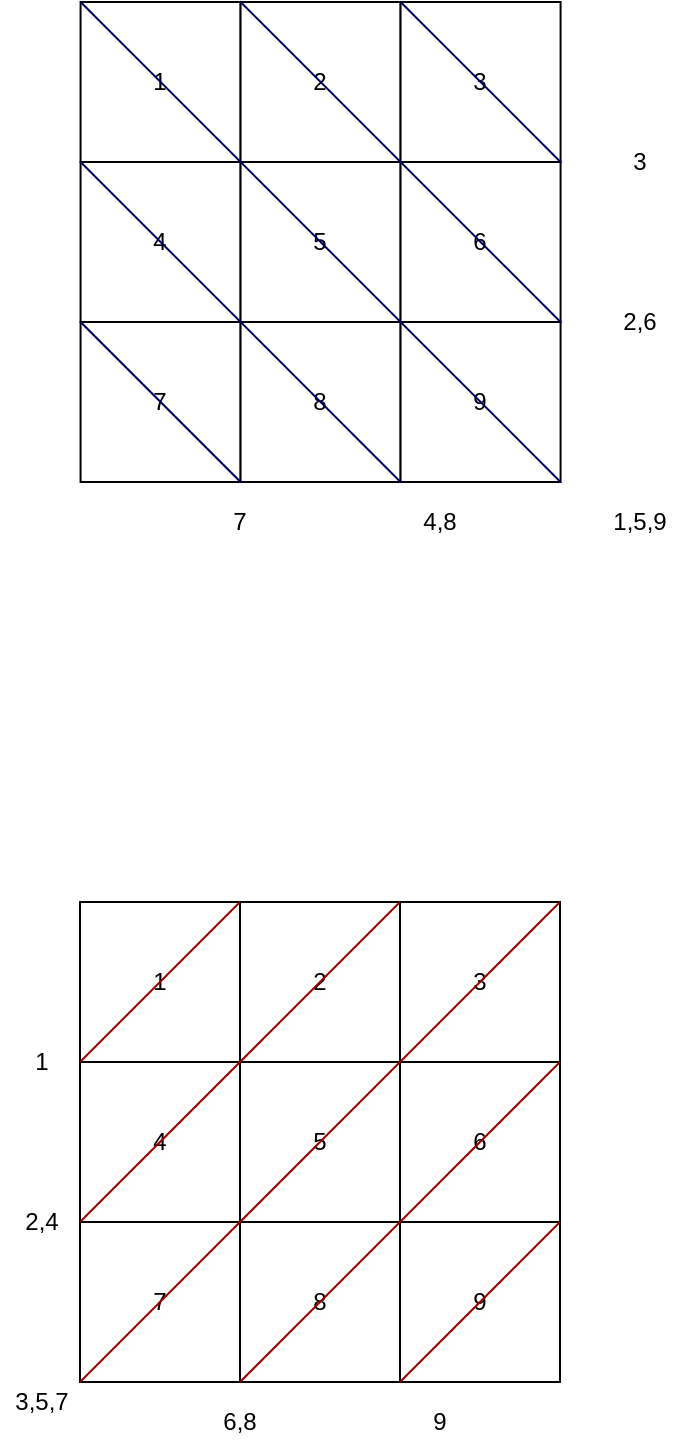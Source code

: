 <mxfile version="12.4.2" type="device" pages="3"><diagram id="hhUl_UIja0PKQaF3Jasj" name="Page-1"><mxGraphModel dx="1185" dy="688" grid="1" gridSize="10" guides="1" tooltips="1" connect="1" arrows="1" fold="1" page="1" pageScale="1" pageWidth="850" pageHeight="1100" math="0" shadow="0"><root><mxCell id="0"/><mxCell id="1" parent="0"/><mxCell id="qcINFOnxojFROwpeBeab-1" value="1" style="whiteSpace=wrap;html=1;aspect=fixed;" vertex="1" parent="1"><mxGeometry x="274.29" y="120" width="80" height="80" as="geometry"/></mxCell><mxCell id="qcINFOnxojFROwpeBeab-2" value="2" style="whiteSpace=wrap;html=1;aspect=fixed;" vertex="1" parent="1"><mxGeometry x="354.29" y="120" width="80" height="80" as="geometry"/></mxCell><mxCell id="qcINFOnxojFROwpeBeab-3" value="3" style="whiteSpace=wrap;html=1;aspect=fixed;" vertex="1" parent="1"><mxGeometry x="434.29" y="120" width="80" height="80" as="geometry"/></mxCell><mxCell id="qcINFOnxojFROwpeBeab-5" value="4" style="whiteSpace=wrap;html=1;aspect=fixed;" vertex="1" parent="1"><mxGeometry x="274.29" y="200" width="80" height="80" as="geometry"/></mxCell><mxCell id="qcINFOnxojFROwpeBeab-6" value="5" style="whiteSpace=wrap;html=1;aspect=fixed;" vertex="1" parent="1"><mxGeometry x="354.29" y="200" width="80" height="80" as="geometry"/></mxCell><mxCell id="qcINFOnxojFROwpeBeab-7" value="6" style="whiteSpace=wrap;html=1;aspect=fixed;" vertex="1" parent="1"><mxGeometry x="434.29" y="200" width="80" height="80" as="geometry"/></mxCell><mxCell id="qcINFOnxojFROwpeBeab-9" value="7" style="whiteSpace=wrap;html=1;aspect=fixed;" vertex="1" parent="1"><mxGeometry x="274.29" y="280" width="80" height="80" as="geometry"/></mxCell><mxCell id="qcINFOnxojFROwpeBeab-10" value="8" style="whiteSpace=wrap;html=1;aspect=fixed;" vertex="1" parent="1"><mxGeometry x="354.29" y="280" width="80" height="80" as="geometry"/></mxCell><mxCell id="qcINFOnxojFROwpeBeab-11" value="9" style="whiteSpace=wrap;html=1;aspect=fixed;" vertex="1" parent="1"><mxGeometry x="434.29" y="280" width="80" height="80" as="geometry"/></mxCell><mxCell id="qcINFOnxojFROwpeBeab-18" value="1,5,9" style="text;html=1;strokeColor=none;fillColor=none;align=center;verticalAlign=middle;whiteSpace=wrap;rounded=0;" vertex="1" parent="1"><mxGeometry x="534.29" y="370" width="40" height="20" as="geometry"/></mxCell><mxCell id="qcINFOnxojFROwpeBeab-19" value="4,8" style="text;html=1;strokeColor=none;fillColor=none;align=center;verticalAlign=middle;whiteSpace=wrap;rounded=0;" vertex="1" parent="1"><mxGeometry x="434.29" y="370" width="40" height="20" as="geometry"/></mxCell><mxCell id="qcINFOnxojFROwpeBeab-20" value="7" style="text;html=1;strokeColor=none;fillColor=none;align=center;verticalAlign=middle;whiteSpace=wrap;rounded=0;" vertex="1" parent="1"><mxGeometry x="334.29" y="370" width="40" height="20" as="geometry"/></mxCell><mxCell id="qcINFOnxojFROwpeBeab-21" value="2,6" style="text;html=1;strokeColor=none;fillColor=none;align=center;verticalAlign=middle;whiteSpace=wrap;rounded=0;" vertex="1" parent="1"><mxGeometry x="534.29" y="270" width="40" height="20" as="geometry"/></mxCell><mxCell id="qcINFOnxojFROwpeBeab-22" value="3" style="text;html=1;strokeColor=none;fillColor=none;align=center;verticalAlign=middle;whiteSpace=wrap;rounded=0;" vertex="1" parent="1"><mxGeometry x="534.29" y="190" width="40" height="20" as="geometry"/></mxCell><mxCell id="qcINFOnxojFROwpeBeab-24" value="" style="endArrow=none;html=1;strokeColor=#000066;entryX=0;entryY=0;entryDx=0;entryDy=0;exitX=1;exitY=1;exitDx=0;exitDy=0;" edge="1" parent="1" source="qcINFOnxojFROwpeBeab-9" target="qcINFOnxojFROwpeBeab-9"><mxGeometry width="50" height="50" relative="1" as="geometry"><mxPoint x="270" y="460" as="sourcePoint"/><mxPoint x="320" y="410" as="targetPoint"/></mxGeometry></mxCell><mxCell id="qcINFOnxojFROwpeBeab-26" value="" style="endArrow=none;html=1;strokeColor=#000066;entryX=0;entryY=0;entryDx=0;entryDy=0;exitX=1;exitY=1;exitDx=0;exitDy=0;" edge="1" parent="1" source="qcINFOnxojFROwpeBeab-10" target="qcINFOnxojFROwpeBeab-5"><mxGeometry width="50" height="50" relative="1" as="geometry"><mxPoint x="270" y="460" as="sourcePoint"/><mxPoint x="320" y="410" as="targetPoint"/></mxGeometry></mxCell><mxCell id="qcINFOnxojFROwpeBeab-28" value="" style="endArrow=none;html=1;strokeColor=#000066;entryX=0;entryY=0;entryDx=0;entryDy=0;exitX=1;exitY=1;exitDx=0;exitDy=0;" edge="1" parent="1" source="qcINFOnxojFROwpeBeab-11" target="qcINFOnxojFROwpeBeab-1"><mxGeometry width="50" height="50" relative="1" as="geometry"><mxPoint x="270" y="460" as="sourcePoint"/><mxPoint x="320" y="410" as="targetPoint"/></mxGeometry></mxCell><mxCell id="qcINFOnxojFROwpeBeab-29" value="" style="endArrow=none;html=1;strokeColor=#000066;entryX=0;entryY=0;entryDx=0;entryDy=0;exitX=1;exitY=1;exitDx=0;exitDy=0;" edge="1" parent="1" source="qcINFOnxojFROwpeBeab-7" target="qcINFOnxojFROwpeBeab-2"><mxGeometry width="50" height="50" relative="1" as="geometry"><mxPoint x="524.29" y="370" as="sourcePoint"/><mxPoint x="284.29" y="130" as="targetPoint"/></mxGeometry></mxCell><mxCell id="qcINFOnxojFROwpeBeab-30" value="" style="endArrow=none;html=1;strokeColor=#000066;entryX=0;entryY=0;entryDx=0;entryDy=0;exitX=1;exitY=1;exitDx=0;exitDy=0;" edge="1" parent="1" source="qcINFOnxojFROwpeBeab-3" target="qcINFOnxojFROwpeBeab-3"><mxGeometry width="50" height="50" relative="1" as="geometry"><mxPoint x="534.29" y="380" as="sourcePoint"/><mxPoint x="294.29" y="140" as="targetPoint"/></mxGeometry></mxCell><mxCell id="qcINFOnxojFROwpeBeab-50" value="1" style="whiteSpace=wrap;html=1;aspect=fixed;" vertex="1" parent="1"><mxGeometry x="274" y="570" width="80" height="80" as="geometry"/></mxCell><mxCell id="qcINFOnxojFROwpeBeab-51" value="2" style="whiteSpace=wrap;html=1;aspect=fixed;" vertex="1" parent="1"><mxGeometry x="354" y="570" width="80" height="80" as="geometry"/></mxCell><mxCell id="qcINFOnxojFROwpeBeab-52" value="3" style="whiteSpace=wrap;html=1;aspect=fixed;" vertex="1" parent="1"><mxGeometry x="434" y="570" width="80" height="80" as="geometry"/></mxCell><mxCell id="qcINFOnxojFROwpeBeab-53" value="4" style="whiteSpace=wrap;html=1;aspect=fixed;" vertex="1" parent="1"><mxGeometry x="274" y="650" width="80" height="80" as="geometry"/></mxCell><mxCell id="qcINFOnxojFROwpeBeab-54" value="5" style="whiteSpace=wrap;html=1;aspect=fixed;" vertex="1" parent="1"><mxGeometry x="354" y="650" width="80" height="80" as="geometry"/></mxCell><mxCell id="qcINFOnxojFROwpeBeab-55" value="6" style="whiteSpace=wrap;html=1;aspect=fixed;" vertex="1" parent="1"><mxGeometry x="434" y="650" width="80" height="80" as="geometry"/></mxCell><mxCell id="qcINFOnxojFROwpeBeab-56" value="7" style="whiteSpace=wrap;html=1;aspect=fixed;" vertex="1" parent="1"><mxGeometry x="274" y="730" width="80" height="80" as="geometry"/></mxCell><mxCell id="qcINFOnxojFROwpeBeab-57" value="8" style="whiteSpace=wrap;html=1;aspect=fixed;" vertex="1" parent="1"><mxGeometry x="354" y="730" width="80" height="80" as="geometry"/></mxCell><mxCell id="qcINFOnxojFROwpeBeab-58" value="9" style="whiteSpace=wrap;html=1;aspect=fixed;" vertex="1" parent="1"><mxGeometry x="434" y="730" width="80" height="80" as="geometry"/></mxCell><mxCell id="qcINFOnxojFROwpeBeab-59" value="3,5,7" style="text;html=1;strokeColor=none;fillColor=none;align=center;verticalAlign=middle;whiteSpace=wrap;rounded=0;" vertex="1" parent="1"><mxGeometry x="234.98" y="810" width="40" height="20" as="geometry"/></mxCell><mxCell id="qcINFOnxojFROwpeBeab-60" value="9" style="text;html=1;strokeColor=none;fillColor=none;align=center;verticalAlign=middle;whiteSpace=wrap;rounded=0;" vertex="1" parent="1"><mxGeometry x="434" y="820" width="40" height="20" as="geometry"/></mxCell><mxCell id="qcINFOnxojFROwpeBeab-61" value="6,8" style="text;html=1;strokeColor=none;fillColor=none;align=center;verticalAlign=middle;whiteSpace=wrap;rounded=0;" vertex="1" parent="1"><mxGeometry x="334" y="820" width="40" height="20" as="geometry"/></mxCell><mxCell id="qcINFOnxojFROwpeBeab-62" value="2,4" style="text;html=1;strokeColor=none;fillColor=none;align=center;verticalAlign=middle;whiteSpace=wrap;rounded=0;" vertex="1" parent="1"><mxGeometry x="234.98" y="720" width="40" height="20" as="geometry"/></mxCell><mxCell id="qcINFOnxojFROwpeBeab-63" value="1" style="text;html=1;strokeColor=none;fillColor=none;align=center;verticalAlign=middle;whiteSpace=wrap;rounded=0;" vertex="1" parent="1"><mxGeometry x="234.98" y="640" width="40" height="20" as="geometry"/></mxCell><mxCell id="qcINFOnxojFROwpeBeab-68" value="" style="endArrow=none;html=1;strokeColor=#990000;entryX=1;entryY=0;entryDx=0;entryDy=0;exitX=0;exitY=1;exitDx=0;exitDy=0;" edge="1" parent="1" source="qcINFOnxojFROwpeBeab-56" target="qcINFOnxojFROwpeBeab-52"><mxGeometry width="50" height="50" relative="1" as="geometry"><mxPoint x="534" y="830" as="sourcePoint"/><mxPoint x="294.0" y="590" as="targetPoint"/></mxGeometry></mxCell><mxCell id="qcINFOnxojFROwpeBeab-70" value="" style="endArrow=none;html=1;strokeColor=#990000;entryX=1;entryY=1;entryDx=0;entryDy=0;exitX=0;exitY=1;exitDx=0;exitDy=0;" edge="1" parent="1" source="qcINFOnxojFROwpeBeab-57" target="qcINFOnxojFROwpeBeab-52"><mxGeometry width="50" height="50" relative="1" as="geometry"><mxPoint x="284" y="820.0" as="sourcePoint"/><mxPoint x="524" y="580" as="targetPoint"/></mxGeometry></mxCell><mxCell id="qcINFOnxojFROwpeBeab-71" value="" style="endArrow=none;html=1;strokeColor=#990000;entryX=1;entryY=0;entryDx=0;entryDy=0;exitX=0;exitY=1;exitDx=0;exitDy=0;" edge="1" parent="1" source="qcINFOnxojFROwpeBeab-58" target="qcINFOnxojFROwpeBeab-58"><mxGeometry width="50" height="50" relative="1" as="geometry"><mxPoint x="364" y="820" as="sourcePoint"/><mxPoint x="524" y="660" as="targetPoint"/></mxGeometry></mxCell><mxCell id="qcINFOnxojFROwpeBeab-72" value="" style="endArrow=none;html=1;strokeColor=#990000;entryX=1;entryY=0;entryDx=0;entryDy=0;exitX=0;exitY=1;exitDx=0;exitDy=0;" edge="1" parent="1" source="qcINFOnxojFROwpeBeab-53" target="qcINFOnxojFROwpeBeab-51"><mxGeometry width="50" height="50" relative="1" as="geometry"><mxPoint x="374" y="830" as="sourcePoint"/><mxPoint x="534" y="670" as="targetPoint"/></mxGeometry></mxCell><mxCell id="qcINFOnxojFROwpeBeab-73" value="" style="endArrow=none;html=1;strokeColor=#990000;entryX=0;entryY=0;entryDx=0;entryDy=0;exitX=0;exitY=1;exitDx=0;exitDy=0;" edge="1" parent="1" source="qcINFOnxojFROwpeBeab-50" target="qcINFOnxojFROwpeBeab-51"><mxGeometry width="50" height="50" relative="1" as="geometry"><mxPoint x="384" y="840" as="sourcePoint"/><mxPoint x="544" y="680" as="targetPoint"/></mxGeometry></mxCell></root></mxGraphModel></diagram><diagram id="cRPi8avUScHM-fkSyUWS" name="Page-2"><mxGraphModel dx="2031" dy="1180" grid="1" gridSize="10" guides="1" tooltips="1" connect="1" arrows="1" fold="1" page="1" pageScale="1" pageWidth="850" pageHeight="1100" math="0" shadow="0"><root><mxCell id="-0-dJhQIbAr1tZPtdvLm-0"/><mxCell id="-0-dJhQIbAr1tZPtdvLm-1" parent="-0-dJhQIbAr1tZPtdvLm-0"/><mxCell id="-0-dJhQIbAr1tZPtdvLm-2" value="A1" style="whiteSpace=wrap;html=1;aspect=fixed;" vertex="1" parent="-0-dJhQIbAr1tZPtdvLm-1"><mxGeometry x="20" y="20" width="80" height="80" as="geometry"/></mxCell><mxCell id="-0-dJhQIbAr1tZPtdvLm-3" value="A2" style="whiteSpace=wrap;html=1;aspect=fixed;" vertex="1" parent="-0-dJhQIbAr1tZPtdvLm-1"><mxGeometry x="100" y="20" width="80" height="80" as="geometry"/></mxCell><mxCell id="-0-dJhQIbAr1tZPtdvLm-4" value="A3" style="whiteSpace=wrap;html=1;aspect=fixed;" vertex="1" parent="-0-dJhQIbAr1tZPtdvLm-1"><mxGeometry x="180" y="20" width="80" height="80" as="geometry"/></mxCell><mxCell id="-0-dJhQIbAr1tZPtdvLm-5" value="A4" style="whiteSpace=wrap;html=1;aspect=fixed;" vertex="1" parent="-0-dJhQIbAr1tZPtdvLm-1"><mxGeometry x="260" y="20" width="80" height="80" as="geometry"/></mxCell><mxCell id="-0-dJhQIbAr1tZPtdvLm-6" value="A5" style="whiteSpace=wrap;html=1;aspect=fixed;" vertex="1" parent="-0-dJhQIbAr1tZPtdvLm-1"><mxGeometry x="340" y="20" width="80" height="80" as="geometry"/></mxCell><mxCell id="-0-dJhQIbAr1tZPtdvLm-7" value="A6" style="whiteSpace=wrap;html=1;aspect=fixed;" vertex="1" parent="-0-dJhQIbAr1tZPtdvLm-1"><mxGeometry x="420" y="20" width="80" height="80" as="geometry"/></mxCell><mxCell id="-0-dJhQIbAr1tZPtdvLm-8" value="A7" style="whiteSpace=wrap;html=1;aspect=fixed;" vertex="1" parent="-0-dJhQIbAr1tZPtdvLm-1"><mxGeometry x="500" y="20" width="80" height="80" as="geometry"/></mxCell><mxCell id="-0-dJhQIbAr1tZPtdvLm-9" value="A8" style="whiteSpace=wrap;html=1;aspect=fixed;" vertex="1" parent="-0-dJhQIbAr1tZPtdvLm-1"><mxGeometry x="580" y="20" width="80" height="80" as="geometry"/></mxCell><mxCell id="-0-dJhQIbAr1tZPtdvLm-10" value="B1" style="whiteSpace=wrap;html=1;aspect=fixed;" vertex="1" parent="-0-dJhQIbAr1tZPtdvLm-1"><mxGeometry x="20" y="100" width="80" height="80" as="geometry"/></mxCell><mxCell id="-0-dJhQIbAr1tZPtdvLm-11" value="B2" style="whiteSpace=wrap;html=1;aspect=fixed;" vertex="1" parent="-0-dJhQIbAr1tZPtdvLm-1"><mxGeometry x="100" y="100" width="80" height="80" as="geometry"/></mxCell><mxCell id="-0-dJhQIbAr1tZPtdvLm-12" value="B3" style="whiteSpace=wrap;html=1;aspect=fixed;" vertex="1" parent="-0-dJhQIbAr1tZPtdvLm-1"><mxGeometry x="180" y="100" width="80" height="80" as="geometry"/></mxCell><mxCell id="-0-dJhQIbAr1tZPtdvLm-13" value="B4" style="whiteSpace=wrap;html=1;aspect=fixed;" vertex="1" parent="-0-dJhQIbAr1tZPtdvLm-1"><mxGeometry x="260" y="100" width="80" height="80" as="geometry"/></mxCell><mxCell id="-0-dJhQIbAr1tZPtdvLm-14" value="B5" style="whiteSpace=wrap;html=1;aspect=fixed;" vertex="1" parent="-0-dJhQIbAr1tZPtdvLm-1"><mxGeometry x="340" y="100" width="80" height="80" as="geometry"/></mxCell><mxCell id="-0-dJhQIbAr1tZPtdvLm-15" value="B6" style="whiteSpace=wrap;html=1;aspect=fixed;" vertex="1" parent="-0-dJhQIbAr1tZPtdvLm-1"><mxGeometry x="420" y="100" width="80" height="80" as="geometry"/></mxCell><mxCell id="-0-dJhQIbAr1tZPtdvLm-16" value="B7" style="whiteSpace=wrap;html=1;aspect=fixed;" vertex="1" parent="-0-dJhQIbAr1tZPtdvLm-1"><mxGeometry x="500" y="100" width="80" height="80" as="geometry"/></mxCell><mxCell id="-0-dJhQIbAr1tZPtdvLm-17" value="B8" style="whiteSpace=wrap;html=1;aspect=fixed;" vertex="1" parent="-0-dJhQIbAr1tZPtdvLm-1"><mxGeometry x="580" y="100" width="80" height="80" as="geometry"/></mxCell><mxCell id="-0-dJhQIbAr1tZPtdvLm-18" value="C1" style="whiteSpace=wrap;html=1;aspect=fixed;" vertex="1" parent="-0-dJhQIbAr1tZPtdvLm-1"><mxGeometry x="20" y="180" width="80" height="80" as="geometry"/></mxCell><mxCell id="-0-dJhQIbAr1tZPtdvLm-19" value="C2" style="whiteSpace=wrap;html=1;aspect=fixed;" vertex="1" parent="-0-dJhQIbAr1tZPtdvLm-1"><mxGeometry x="100" y="180" width="80" height="80" as="geometry"/></mxCell><mxCell id="-0-dJhQIbAr1tZPtdvLm-20" value="C3" style="whiteSpace=wrap;html=1;aspect=fixed;" vertex="1" parent="-0-dJhQIbAr1tZPtdvLm-1"><mxGeometry x="180" y="180" width="80" height="80" as="geometry"/></mxCell><mxCell id="-0-dJhQIbAr1tZPtdvLm-21" value="C4" style="whiteSpace=wrap;html=1;aspect=fixed;" vertex="1" parent="-0-dJhQIbAr1tZPtdvLm-1"><mxGeometry x="260" y="180" width="80" height="80" as="geometry"/></mxCell><mxCell id="-0-dJhQIbAr1tZPtdvLm-22" value="C5" style="whiteSpace=wrap;html=1;aspect=fixed;" vertex="1" parent="-0-dJhQIbAr1tZPtdvLm-1"><mxGeometry x="340" y="180" width="80" height="80" as="geometry"/></mxCell><mxCell id="-0-dJhQIbAr1tZPtdvLm-23" value="C6" style="whiteSpace=wrap;html=1;aspect=fixed;" vertex="1" parent="-0-dJhQIbAr1tZPtdvLm-1"><mxGeometry x="420" y="180" width="80" height="80" as="geometry"/></mxCell><mxCell id="-0-dJhQIbAr1tZPtdvLm-24" value="C7" style="whiteSpace=wrap;html=1;aspect=fixed;" vertex="1" parent="-0-dJhQIbAr1tZPtdvLm-1"><mxGeometry x="500" y="180" width="80" height="80" as="geometry"/></mxCell><mxCell id="-0-dJhQIbAr1tZPtdvLm-25" value="C8" style="whiteSpace=wrap;html=1;aspect=fixed;" vertex="1" parent="-0-dJhQIbAr1tZPtdvLm-1"><mxGeometry x="580" y="180" width="80" height="80" as="geometry"/></mxCell><mxCell id="-0-dJhQIbAr1tZPtdvLm-26" value="D1" style="whiteSpace=wrap;html=1;aspect=fixed;" vertex="1" parent="-0-dJhQIbAr1tZPtdvLm-1"><mxGeometry x="20" y="260" width="80" height="80" as="geometry"/></mxCell><mxCell id="-0-dJhQIbAr1tZPtdvLm-27" value="D2" style="whiteSpace=wrap;html=1;aspect=fixed;" vertex="1" parent="-0-dJhQIbAr1tZPtdvLm-1"><mxGeometry x="100" y="260" width="80" height="80" as="geometry"/></mxCell><mxCell id="-0-dJhQIbAr1tZPtdvLm-28" value="D3" style="whiteSpace=wrap;html=1;aspect=fixed;" vertex="1" parent="-0-dJhQIbAr1tZPtdvLm-1"><mxGeometry x="180" y="260" width="80" height="80" as="geometry"/></mxCell><mxCell id="-0-dJhQIbAr1tZPtdvLm-29" value="D4" style="whiteSpace=wrap;html=1;aspect=fixed;" vertex="1" parent="-0-dJhQIbAr1tZPtdvLm-1"><mxGeometry x="260" y="260" width="80" height="80" as="geometry"/></mxCell><mxCell id="-0-dJhQIbAr1tZPtdvLm-30" value="D5" style="whiteSpace=wrap;html=1;aspect=fixed;" vertex="1" parent="-0-dJhQIbAr1tZPtdvLm-1"><mxGeometry x="340" y="260" width="80" height="80" as="geometry"/></mxCell><mxCell id="-0-dJhQIbAr1tZPtdvLm-31" value="D6" style="whiteSpace=wrap;html=1;aspect=fixed;" vertex="1" parent="-0-dJhQIbAr1tZPtdvLm-1"><mxGeometry x="420" y="260" width="80" height="80" as="geometry"/></mxCell><mxCell id="-0-dJhQIbAr1tZPtdvLm-32" value="D7" style="whiteSpace=wrap;html=1;aspect=fixed;" vertex="1" parent="-0-dJhQIbAr1tZPtdvLm-1"><mxGeometry x="500" y="260" width="80" height="80" as="geometry"/></mxCell><mxCell id="-0-dJhQIbAr1tZPtdvLm-33" value="D8" style="whiteSpace=wrap;html=1;aspect=fixed;" vertex="1" parent="-0-dJhQIbAr1tZPtdvLm-1"><mxGeometry x="580" y="260" width="80" height="80" as="geometry"/></mxCell><mxCell id="-0-dJhQIbAr1tZPtdvLm-34" value="E1" style="whiteSpace=wrap;html=1;aspect=fixed;" vertex="1" parent="-0-dJhQIbAr1tZPtdvLm-1"><mxGeometry x="20" y="340" width="80" height="80" as="geometry"/></mxCell><mxCell id="-0-dJhQIbAr1tZPtdvLm-35" value="E2" style="whiteSpace=wrap;html=1;aspect=fixed;" vertex="1" parent="-0-dJhQIbAr1tZPtdvLm-1"><mxGeometry x="100" y="340" width="80" height="80" as="geometry"/></mxCell><mxCell id="-0-dJhQIbAr1tZPtdvLm-36" value="E3" style="whiteSpace=wrap;html=1;aspect=fixed;" vertex="1" parent="-0-dJhQIbAr1tZPtdvLm-1"><mxGeometry x="180" y="340" width="80" height="80" as="geometry"/></mxCell><mxCell id="-0-dJhQIbAr1tZPtdvLm-37" value="E4" style="whiteSpace=wrap;html=1;aspect=fixed;" vertex="1" parent="-0-dJhQIbAr1tZPtdvLm-1"><mxGeometry x="260" y="340" width="80" height="80" as="geometry"/></mxCell><mxCell id="-0-dJhQIbAr1tZPtdvLm-38" value="E5" style="whiteSpace=wrap;html=1;aspect=fixed;" vertex="1" parent="-0-dJhQIbAr1tZPtdvLm-1"><mxGeometry x="340" y="340" width="80" height="80" as="geometry"/></mxCell><mxCell id="-0-dJhQIbAr1tZPtdvLm-39" value="E6" style="whiteSpace=wrap;html=1;aspect=fixed;" vertex="1" parent="-0-dJhQIbAr1tZPtdvLm-1"><mxGeometry x="420" y="340" width="80" height="80" as="geometry"/></mxCell><mxCell id="-0-dJhQIbAr1tZPtdvLm-40" value="E7" style="whiteSpace=wrap;html=1;aspect=fixed;" vertex="1" parent="-0-dJhQIbAr1tZPtdvLm-1"><mxGeometry x="500" y="340" width="80" height="80" as="geometry"/></mxCell><mxCell id="-0-dJhQIbAr1tZPtdvLm-41" value="E8" style="whiteSpace=wrap;html=1;aspect=fixed;" vertex="1" parent="-0-dJhQIbAr1tZPtdvLm-1"><mxGeometry x="580" y="340" width="80" height="80" as="geometry"/></mxCell><mxCell id="-0-dJhQIbAr1tZPtdvLm-42" value="F1" style="whiteSpace=wrap;html=1;aspect=fixed;" vertex="1" parent="-0-dJhQIbAr1tZPtdvLm-1"><mxGeometry x="20" y="420" width="80" height="80" as="geometry"/></mxCell><mxCell id="-0-dJhQIbAr1tZPtdvLm-43" value="F2" style="whiteSpace=wrap;html=1;aspect=fixed;" vertex="1" parent="-0-dJhQIbAr1tZPtdvLm-1"><mxGeometry x="100" y="420" width="80" height="80" as="geometry"/></mxCell><mxCell id="-0-dJhQIbAr1tZPtdvLm-44" value="F3" style="whiteSpace=wrap;html=1;aspect=fixed;" vertex="1" parent="-0-dJhQIbAr1tZPtdvLm-1"><mxGeometry x="180" y="420" width="80" height="80" as="geometry"/></mxCell><mxCell id="-0-dJhQIbAr1tZPtdvLm-45" value="F4" style="whiteSpace=wrap;html=1;aspect=fixed;" vertex="1" parent="-0-dJhQIbAr1tZPtdvLm-1"><mxGeometry x="260" y="420" width="80" height="80" as="geometry"/></mxCell><mxCell id="-0-dJhQIbAr1tZPtdvLm-46" value="F5" style="whiteSpace=wrap;html=1;aspect=fixed;" vertex="1" parent="-0-dJhQIbAr1tZPtdvLm-1"><mxGeometry x="340" y="420" width="80" height="80" as="geometry"/></mxCell><mxCell id="-0-dJhQIbAr1tZPtdvLm-47" value="F6" style="whiteSpace=wrap;html=1;aspect=fixed;" vertex="1" parent="-0-dJhQIbAr1tZPtdvLm-1"><mxGeometry x="420" y="420" width="80" height="80" as="geometry"/></mxCell><mxCell id="-0-dJhQIbAr1tZPtdvLm-48" value="F7" style="whiteSpace=wrap;html=1;aspect=fixed;" vertex="1" parent="-0-dJhQIbAr1tZPtdvLm-1"><mxGeometry x="500" y="420" width="80" height="80" as="geometry"/></mxCell><mxCell id="-0-dJhQIbAr1tZPtdvLm-49" value="F8" style="whiteSpace=wrap;html=1;aspect=fixed;" vertex="1" parent="-0-dJhQIbAr1tZPtdvLm-1"><mxGeometry x="580" y="420" width="80" height="80" as="geometry"/></mxCell><mxCell id="-0-dJhQIbAr1tZPtdvLm-50" value="G1" style="whiteSpace=wrap;html=1;aspect=fixed;" vertex="1" parent="-0-dJhQIbAr1tZPtdvLm-1"><mxGeometry x="20" y="500" width="80" height="80" as="geometry"/></mxCell><mxCell id="-0-dJhQIbAr1tZPtdvLm-51" value="G2" style="whiteSpace=wrap;html=1;aspect=fixed;" vertex="1" parent="-0-dJhQIbAr1tZPtdvLm-1"><mxGeometry x="100" y="500" width="80" height="80" as="geometry"/></mxCell><mxCell id="-0-dJhQIbAr1tZPtdvLm-52" value="G3" style="whiteSpace=wrap;html=1;aspect=fixed;" vertex="1" parent="-0-dJhQIbAr1tZPtdvLm-1"><mxGeometry x="180" y="500" width="80" height="80" as="geometry"/></mxCell><mxCell id="-0-dJhQIbAr1tZPtdvLm-53" value="G4" style="whiteSpace=wrap;html=1;aspect=fixed;" vertex="1" parent="-0-dJhQIbAr1tZPtdvLm-1"><mxGeometry x="260" y="500" width="80" height="80" as="geometry"/></mxCell><mxCell id="-0-dJhQIbAr1tZPtdvLm-54" value="G5" style="whiteSpace=wrap;html=1;aspect=fixed;" vertex="1" parent="-0-dJhQIbAr1tZPtdvLm-1"><mxGeometry x="340" y="500" width="80" height="80" as="geometry"/></mxCell><mxCell id="-0-dJhQIbAr1tZPtdvLm-55" value="G6" style="whiteSpace=wrap;html=1;aspect=fixed;" vertex="1" parent="-0-dJhQIbAr1tZPtdvLm-1"><mxGeometry x="420" y="500" width="80" height="80" as="geometry"/></mxCell><mxCell id="-0-dJhQIbAr1tZPtdvLm-56" value="G7" style="whiteSpace=wrap;html=1;aspect=fixed;" vertex="1" parent="-0-dJhQIbAr1tZPtdvLm-1"><mxGeometry x="500" y="500" width="80" height="80" as="geometry"/></mxCell><mxCell id="-0-dJhQIbAr1tZPtdvLm-57" value="G8" style="whiteSpace=wrap;html=1;aspect=fixed;" vertex="1" parent="-0-dJhQIbAr1tZPtdvLm-1"><mxGeometry x="580" y="500" width="80" height="80" as="geometry"/></mxCell><mxCell id="-0-dJhQIbAr1tZPtdvLm-58" value="H1" style="whiteSpace=wrap;html=1;aspect=fixed;" vertex="1" parent="-0-dJhQIbAr1tZPtdvLm-1"><mxGeometry x="20" y="580" width="80" height="80" as="geometry"/></mxCell><mxCell id="-0-dJhQIbAr1tZPtdvLm-59" value="H2" style="whiteSpace=wrap;html=1;aspect=fixed;" vertex="1" parent="-0-dJhQIbAr1tZPtdvLm-1"><mxGeometry x="100" y="580" width="80" height="80" as="geometry"/></mxCell><mxCell id="-0-dJhQIbAr1tZPtdvLm-60" value="H3" style="whiteSpace=wrap;html=1;aspect=fixed;" vertex="1" parent="-0-dJhQIbAr1tZPtdvLm-1"><mxGeometry x="180" y="580" width="80" height="80" as="geometry"/></mxCell><mxCell id="-0-dJhQIbAr1tZPtdvLm-61" value="H4" style="whiteSpace=wrap;html=1;aspect=fixed;" vertex="1" parent="-0-dJhQIbAr1tZPtdvLm-1"><mxGeometry x="260" y="580" width="80" height="80" as="geometry"/></mxCell><mxCell id="-0-dJhQIbAr1tZPtdvLm-62" value="H5" style="whiteSpace=wrap;html=1;aspect=fixed;" vertex="1" parent="-0-dJhQIbAr1tZPtdvLm-1"><mxGeometry x="340" y="580" width="80" height="80" as="geometry"/></mxCell><mxCell id="-0-dJhQIbAr1tZPtdvLm-63" value="H6" style="whiteSpace=wrap;html=1;aspect=fixed;" vertex="1" parent="-0-dJhQIbAr1tZPtdvLm-1"><mxGeometry x="420" y="580" width="80" height="80" as="geometry"/></mxCell><mxCell id="-0-dJhQIbAr1tZPtdvLm-64" value="H7" style="whiteSpace=wrap;html=1;aspect=fixed;" vertex="1" parent="-0-dJhQIbAr1tZPtdvLm-1"><mxGeometry x="500" y="580" width="80" height="80" as="geometry"/></mxCell><mxCell id="-0-dJhQIbAr1tZPtdvLm-65" value="H8" style="whiteSpace=wrap;html=1;aspect=fixed;" vertex="1" parent="-0-dJhQIbAr1tZPtdvLm-1"><mxGeometry x="580" y="580" width="80" height="80" as="geometry"/></mxCell><mxCell id="gYcisJ5dhlKkaqTm2_Nb-1" style="edgeStyle=none;rounded=0;orthogonalLoop=1;jettySize=auto;html=1;exitX=0;exitY=0;exitDx=0;exitDy=0;entryX=1;entryY=1;entryDx=0;entryDy=0;strokeColor=#000066;" edge="1" parent="-0-dJhQIbAr1tZPtdvLm-1" source="-0-dJhQIbAr1tZPtdvLm-2" target="-0-dJhQIbAr1tZPtdvLm-65"><mxGeometry relative="1" as="geometry"/></mxCell><mxCell id="gYcisJ5dhlKkaqTm2_Nb-2" style="edgeStyle=none;rounded=0;orthogonalLoop=1;jettySize=auto;html=1;exitX=0;exitY=0;exitDx=0;exitDy=0;entryX=1;entryY=1;entryDx=0;entryDy=0;strokeColor=#000066;" edge="1" parent="-0-dJhQIbAr1tZPtdvLm-1" source="-0-dJhQIbAr1tZPtdvLm-10" target="-0-dJhQIbAr1tZPtdvLm-64"><mxGeometry relative="1" as="geometry"/></mxCell><mxCell id="gYcisJ5dhlKkaqTm2_Nb-3" style="edgeStyle=none;rounded=0;orthogonalLoop=1;jettySize=auto;html=1;exitX=0;exitY=0;exitDx=0;exitDy=0;entryX=1;entryY=1;entryDx=0;entryDy=0;strokeColor=#000066;" edge="1" parent="-0-dJhQIbAr1tZPtdvLm-1" source="-0-dJhQIbAr1tZPtdvLm-18" target="-0-dJhQIbAr1tZPtdvLm-63"><mxGeometry relative="1" as="geometry"/></mxCell><mxCell id="gYcisJ5dhlKkaqTm2_Nb-4" style="edgeStyle=none;rounded=0;orthogonalLoop=1;jettySize=auto;html=1;exitX=0;exitY=0;exitDx=0;exitDy=0;entryX=1;entryY=1;entryDx=0;entryDy=0;strokeColor=#000066;" edge="1" parent="-0-dJhQIbAr1tZPtdvLm-1" source="-0-dJhQIbAr1tZPtdvLm-26" target="-0-dJhQIbAr1tZPtdvLm-62"><mxGeometry relative="1" as="geometry"/></mxCell><mxCell id="gYcisJ5dhlKkaqTm2_Nb-5" style="edgeStyle=none;rounded=0;orthogonalLoop=1;jettySize=auto;html=1;exitX=0;exitY=0;exitDx=0;exitDy=0;entryX=1;entryY=1;entryDx=0;entryDy=0;strokeColor=#000066;" edge="1" parent="-0-dJhQIbAr1tZPtdvLm-1" source="-0-dJhQIbAr1tZPtdvLm-34" target="-0-dJhQIbAr1tZPtdvLm-61"><mxGeometry relative="1" as="geometry"/></mxCell><mxCell id="gYcisJ5dhlKkaqTm2_Nb-6" style="edgeStyle=none;rounded=0;orthogonalLoop=1;jettySize=auto;html=1;exitX=0;exitY=0;exitDx=0;exitDy=0;entryX=1;entryY=1;entryDx=0;entryDy=0;strokeColor=#000066;" edge="1" parent="-0-dJhQIbAr1tZPtdvLm-1" source="-0-dJhQIbAr1tZPtdvLm-42" target="-0-dJhQIbAr1tZPtdvLm-60"><mxGeometry relative="1" as="geometry"/></mxCell><mxCell id="gYcisJ5dhlKkaqTm2_Nb-7" style="edgeStyle=none;rounded=0;orthogonalLoop=1;jettySize=auto;html=1;exitX=0;exitY=0;exitDx=0;exitDy=0;entryX=1;entryY=1;entryDx=0;entryDy=0;strokeColor=#000066;" edge="1" parent="-0-dJhQIbAr1tZPtdvLm-1" source="-0-dJhQIbAr1tZPtdvLm-50" target="-0-dJhQIbAr1tZPtdvLm-59"><mxGeometry relative="1" as="geometry"/></mxCell><mxCell id="gYcisJ5dhlKkaqTm2_Nb-8" style="edgeStyle=none;rounded=0;orthogonalLoop=1;jettySize=auto;html=1;exitX=0;exitY=0;exitDx=0;exitDy=0;entryX=1;entryY=1;entryDx=0;entryDy=0;strokeColor=#000066;" edge="1" parent="-0-dJhQIbAr1tZPtdvLm-1" source="-0-dJhQIbAr1tZPtdvLm-58" target="-0-dJhQIbAr1tZPtdvLm-58"><mxGeometry relative="1" as="geometry"/></mxCell><mxCell id="gYcisJ5dhlKkaqTm2_Nb-9" style="edgeStyle=none;rounded=0;orthogonalLoop=1;jettySize=auto;html=1;exitX=0;exitY=0;exitDx=0;exitDy=0;entryX=1;entryY=1;entryDx=0;entryDy=0;strokeColor=#000066;" edge="1" parent="-0-dJhQIbAr1tZPtdvLm-1" source="-0-dJhQIbAr1tZPtdvLm-3" target="-0-dJhQIbAr1tZPtdvLm-57"><mxGeometry relative="1" as="geometry"/></mxCell><mxCell id="5cX6wpFSPjs_AkjhnDuZ-0" style="edgeStyle=none;rounded=0;orthogonalLoop=1;jettySize=auto;html=1;exitX=0;exitY=0;exitDx=0;exitDy=0;entryX=1;entryY=1;entryDx=0;entryDy=0;strokeColor=#000066;" edge="1" parent="-0-dJhQIbAr1tZPtdvLm-1" source="-0-dJhQIbAr1tZPtdvLm-4" target="-0-dJhQIbAr1tZPtdvLm-49"><mxGeometry relative="1" as="geometry"/></mxCell><mxCell id="5cX6wpFSPjs_AkjhnDuZ-1" style="edgeStyle=none;rounded=0;orthogonalLoop=1;jettySize=auto;html=1;exitX=0;exitY=0;exitDx=0;exitDy=0;entryX=1;entryY=1;entryDx=0;entryDy=0;strokeColor=#000066;" edge="1" parent="-0-dJhQIbAr1tZPtdvLm-1" source="-0-dJhQIbAr1tZPtdvLm-5" target="-0-dJhQIbAr1tZPtdvLm-41"><mxGeometry relative="1" as="geometry"/></mxCell><mxCell id="5cX6wpFSPjs_AkjhnDuZ-2" style="edgeStyle=none;rounded=0;orthogonalLoop=1;jettySize=auto;html=1;exitX=0;exitY=0;exitDx=0;exitDy=0;entryX=1;entryY=0;entryDx=0;entryDy=0;strokeColor=#000066;" edge="1" parent="-0-dJhQIbAr1tZPtdvLm-1" source="-0-dJhQIbAr1tZPtdvLm-6" target="-0-dJhQIbAr1tZPtdvLm-41"><mxGeometry relative="1" as="geometry"/></mxCell><mxCell id="5cX6wpFSPjs_AkjhnDuZ-3" style="edgeStyle=none;rounded=0;orthogonalLoop=1;jettySize=auto;html=1;exitX=1;exitY=0;exitDx=0;exitDy=0;entryX=1;entryY=1;entryDx=0;entryDy=0;strokeColor=#000066;" edge="1" parent="-0-dJhQIbAr1tZPtdvLm-1" source="-0-dJhQIbAr1tZPtdvLm-6" target="-0-dJhQIbAr1tZPtdvLm-25"><mxGeometry relative="1" as="geometry"/></mxCell><mxCell id="5cX6wpFSPjs_AkjhnDuZ-4" style="edgeStyle=none;rounded=0;orthogonalLoop=1;jettySize=auto;html=1;exitX=1;exitY=0;exitDx=0;exitDy=0;entryX=1;entryY=0;entryDx=0;entryDy=0;strokeColor=#000066;" edge="1" parent="-0-dJhQIbAr1tZPtdvLm-1" source="-0-dJhQIbAr1tZPtdvLm-7" target="-0-dJhQIbAr1tZPtdvLm-25"><mxGeometry relative="1" as="geometry"/></mxCell><mxCell id="5cX6wpFSPjs_AkjhnDuZ-5" style="edgeStyle=none;rounded=0;orthogonalLoop=1;jettySize=auto;html=1;exitX=0;exitY=0;exitDx=0;exitDy=0;entryX=1;entryY=0;entryDx=0;entryDy=0;strokeColor=#000066;" edge="1" parent="-0-dJhQIbAr1tZPtdvLm-1" source="-0-dJhQIbAr1tZPtdvLm-9" target="-0-dJhQIbAr1tZPtdvLm-17"><mxGeometry relative="1" as="geometry"/></mxCell></root></mxGraphModel></diagram><diagram id="YNIQTZosLHVJLiz_UI21" name="Page-3"><mxGraphModel dx="2370" dy="1377" grid="1" gridSize="10" guides="1" tooltips="1" connect="1" arrows="1" fold="1" page="1" pageScale="1" pageWidth="850" pageHeight="1100" math="0" shadow="0"><root><mxCell id="UHWHvLBby1FwCon9CFqI-0"/><mxCell id="UHWHvLBby1FwCon9CFqI-1" parent="UHWHvLBby1FwCon9CFqI-0"/><mxCell id="UHWHvLBby1FwCon9CFqI-2" value="A1" style="whiteSpace=wrap;html=1;aspect=fixed;" vertex="1" parent="UHWHvLBby1FwCon9CFqI-1"><mxGeometry x="20" y="20" width="80" height="80" as="geometry"/></mxCell><mxCell id="UHWHvLBby1FwCon9CFqI-3" value="A2" style="whiteSpace=wrap;html=1;aspect=fixed;" vertex="1" parent="UHWHvLBby1FwCon9CFqI-1"><mxGeometry x="100" y="20" width="80" height="80" as="geometry"/></mxCell><mxCell id="UHWHvLBby1FwCon9CFqI-4" value="A3" style="whiteSpace=wrap;html=1;aspect=fixed;" vertex="1" parent="UHWHvLBby1FwCon9CFqI-1"><mxGeometry x="180" y="20" width="80" height="80" as="geometry"/></mxCell><mxCell id="UHWHvLBby1FwCon9CFqI-5" value="A4" style="whiteSpace=wrap;html=1;aspect=fixed;" vertex="1" parent="UHWHvLBby1FwCon9CFqI-1"><mxGeometry x="260" y="20" width="80" height="80" as="geometry"/></mxCell><mxCell id="UHWHvLBby1FwCon9CFqI-6" value="A5" style="whiteSpace=wrap;html=1;aspect=fixed;" vertex="1" parent="UHWHvLBby1FwCon9CFqI-1"><mxGeometry x="340" y="20" width="80" height="80" as="geometry"/></mxCell><mxCell id="UHWHvLBby1FwCon9CFqI-7" value="A6" style="whiteSpace=wrap;html=1;aspect=fixed;" vertex="1" parent="UHWHvLBby1FwCon9CFqI-1"><mxGeometry x="420" y="20" width="80" height="80" as="geometry"/></mxCell><mxCell id="UHWHvLBby1FwCon9CFqI-8" value="A7" style="whiteSpace=wrap;html=1;aspect=fixed;" vertex="1" parent="UHWHvLBby1FwCon9CFqI-1"><mxGeometry x="500" y="20" width="80" height="80" as="geometry"/></mxCell><mxCell id="UHWHvLBby1FwCon9CFqI-9" value="A8" style="whiteSpace=wrap;html=1;aspect=fixed;" vertex="1" parent="UHWHvLBby1FwCon9CFqI-1"><mxGeometry x="580" y="20" width="80" height="80" as="geometry"/></mxCell><mxCell id="UHWHvLBby1FwCon9CFqI-10" value="B1" style="whiteSpace=wrap;html=1;aspect=fixed;" vertex="1" parent="UHWHvLBby1FwCon9CFqI-1"><mxGeometry x="20" y="100" width="80" height="80" as="geometry"/></mxCell><mxCell id="UHWHvLBby1FwCon9CFqI-11" value="B2" style="whiteSpace=wrap;html=1;aspect=fixed;" vertex="1" parent="UHWHvLBby1FwCon9CFqI-1"><mxGeometry x="100" y="100" width="80" height="80" as="geometry"/></mxCell><mxCell id="UHWHvLBby1FwCon9CFqI-12" value="B3" style="whiteSpace=wrap;html=1;aspect=fixed;" vertex="1" parent="UHWHvLBby1FwCon9CFqI-1"><mxGeometry x="180" y="100" width="80" height="80" as="geometry"/></mxCell><mxCell id="UHWHvLBby1FwCon9CFqI-13" value="B4" style="whiteSpace=wrap;html=1;aspect=fixed;" vertex="1" parent="UHWHvLBby1FwCon9CFqI-1"><mxGeometry x="260" y="100" width="80" height="80" as="geometry"/></mxCell><mxCell id="UHWHvLBby1FwCon9CFqI-14" value="B5" style="whiteSpace=wrap;html=1;aspect=fixed;" vertex="1" parent="UHWHvLBby1FwCon9CFqI-1"><mxGeometry x="340" y="100" width="80" height="80" as="geometry"/></mxCell><mxCell id="UHWHvLBby1FwCon9CFqI-15" value="B6" style="whiteSpace=wrap;html=1;aspect=fixed;" vertex="1" parent="UHWHvLBby1FwCon9CFqI-1"><mxGeometry x="420" y="100" width="80" height="80" as="geometry"/></mxCell><mxCell id="UHWHvLBby1FwCon9CFqI-16" value="B7" style="whiteSpace=wrap;html=1;aspect=fixed;" vertex="1" parent="UHWHvLBby1FwCon9CFqI-1"><mxGeometry x="500" y="100" width="80" height="80" as="geometry"/></mxCell><mxCell id="UHWHvLBby1FwCon9CFqI-17" value="B8" style="whiteSpace=wrap;html=1;aspect=fixed;" vertex="1" parent="UHWHvLBby1FwCon9CFqI-1"><mxGeometry x="580" y="100" width="80" height="80" as="geometry"/></mxCell><mxCell id="UHWHvLBby1FwCon9CFqI-18" value="C1" style="whiteSpace=wrap;html=1;aspect=fixed;" vertex="1" parent="UHWHvLBby1FwCon9CFqI-1"><mxGeometry x="20" y="180" width="80" height="80" as="geometry"/></mxCell><mxCell id="UHWHvLBby1FwCon9CFqI-19" value="C2" style="whiteSpace=wrap;html=1;aspect=fixed;" vertex="1" parent="UHWHvLBby1FwCon9CFqI-1"><mxGeometry x="100" y="180" width="80" height="80" as="geometry"/></mxCell><mxCell id="UHWHvLBby1FwCon9CFqI-20" value="C3" style="whiteSpace=wrap;html=1;aspect=fixed;" vertex="1" parent="UHWHvLBby1FwCon9CFqI-1"><mxGeometry x="180" y="180" width="80" height="80" as="geometry"/></mxCell><mxCell id="UHWHvLBby1FwCon9CFqI-21" value="C4" style="whiteSpace=wrap;html=1;aspect=fixed;" vertex="1" parent="UHWHvLBby1FwCon9CFqI-1"><mxGeometry x="260" y="180" width="80" height="80" as="geometry"/></mxCell><mxCell id="UHWHvLBby1FwCon9CFqI-22" value="C5" style="whiteSpace=wrap;html=1;aspect=fixed;" vertex="1" parent="UHWHvLBby1FwCon9CFqI-1"><mxGeometry x="340" y="180" width="80" height="80" as="geometry"/></mxCell><mxCell id="UHWHvLBby1FwCon9CFqI-23" value="C6" style="whiteSpace=wrap;html=1;aspect=fixed;" vertex="1" parent="UHWHvLBby1FwCon9CFqI-1"><mxGeometry x="420" y="180" width="80" height="80" as="geometry"/></mxCell><mxCell id="UHWHvLBby1FwCon9CFqI-24" value="C7" style="whiteSpace=wrap;html=1;aspect=fixed;" vertex="1" parent="UHWHvLBby1FwCon9CFqI-1"><mxGeometry x="500" y="180" width="80" height="80" as="geometry"/></mxCell><mxCell id="UHWHvLBby1FwCon9CFqI-25" value="C8" style="whiteSpace=wrap;html=1;aspect=fixed;" vertex="1" parent="UHWHvLBby1FwCon9CFqI-1"><mxGeometry x="580" y="180" width="80" height="80" as="geometry"/></mxCell><mxCell id="UHWHvLBby1FwCon9CFqI-26" value="D1" style="whiteSpace=wrap;html=1;aspect=fixed;" vertex="1" parent="UHWHvLBby1FwCon9CFqI-1"><mxGeometry x="20" y="260" width="80" height="80" as="geometry"/></mxCell><mxCell id="UHWHvLBby1FwCon9CFqI-27" value="D2" style="whiteSpace=wrap;html=1;aspect=fixed;" vertex="1" parent="UHWHvLBby1FwCon9CFqI-1"><mxGeometry x="100" y="260" width="80" height="80" as="geometry"/></mxCell><mxCell id="UHWHvLBby1FwCon9CFqI-28" value="D3" style="whiteSpace=wrap;html=1;aspect=fixed;" vertex="1" parent="UHWHvLBby1FwCon9CFqI-1"><mxGeometry x="180" y="260" width="80" height="80" as="geometry"/></mxCell><mxCell id="UHWHvLBby1FwCon9CFqI-29" value="D4" style="whiteSpace=wrap;html=1;aspect=fixed;" vertex="1" parent="UHWHvLBby1FwCon9CFqI-1"><mxGeometry x="260" y="260" width="80" height="80" as="geometry"/></mxCell><mxCell id="UHWHvLBby1FwCon9CFqI-30" value="D5" style="whiteSpace=wrap;html=1;aspect=fixed;" vertex="1" parent="UHWHvLBby1FwCon9CFqI-1"><mxGeometry x="340" y="260" width="80" height="80" as="geometry"/></mxCell><mxCell id="UHWHvLBby1FwCon9CFqI-31" value="D6" style="whiteSpace=wrap;html=1;aspect=fixed;" vertex="1" parent="UHWHvLBby1FwCon9CFqI-1"><mxGeometry x="420" y="260" width="80" height="80" as="geometry"/></mxCell><mxCell id="UHWHvLBby1FwCon9CFqI-32" value="D7" style="whiteSpace=wrap;html=1;aspect=fixed;" vertex="1" parent="UHWHvLBby1FwCon9CFqI-1"><mxGeometry x="500" y="260" width="80" height="80" as="geometry"/></mxCell><mxCell id="UHWHvLBby1FwCon9CFqI-33" value="D8" style="whiteSpace=wrap;html=1;aspect=fixed;" vertex="1" parent="UHWHvLBby1FwCon9CFqI-1"><mxGeometry x="580" y="260" width="80" height="80" as="geometry"/></mxCell><mxCell id="UHWHvLBby1FwCon9CFqI-34" value="E1" style="whiteSpace=wrap;html=1;aspect=fixed;" vertex="1" parent="UHWHvLBby1FwCon9CFqI-1"><mxGeometry x="20" y="340" width="80" height="80" as="geometry"/></mxCell><mxCell id="UHWHvLBby1FwCon9CFqI-35" value="E2" style="whiteSpace=wrap;html=1;aspect=fixed;" vertex="1" parent="UHWHvLBby1FwCon9CFqI-1"><mxGeometry x="100" y="340" width="80" height="80" as="geometry"/></mxCell><mxCell id="UHWHvLBby1FwCon9CFqI-36" value="E3" style="whiteSpace=wrap;html=1;aspect=fixed;" vertex="1" parent="UHWHvLBby1FwCon9CFqI-1"><mxGeometry x="180" y="340" width="80" height="80" as="geometry"/></mxCell><mxCell id="UHWHvLBby1FwCon9CFqI-37" value="E4" style="whiteSpace=wrap;html=1;aspect=fixed;" vertex="1" parent="UHWHvLBby1FwCon9CFqI-1"><mxGeometry x="260" y="340" width="80" height="80" as="geometry"/></mxCell><mxCell id="UHWHvLBby1FwCon9CFqI-38" value="E5" style="whiteSpace=wrap;html=1;aspect=fixed;" vertex="1" parent="UHWHvLBby1FwCon9CFqI-1"><mxGeometry x="340" y="340" width="80" height="80" as="geometry"/></mxCell><mxCell id="UHWHvLBby1FwCon9CFqI-39" value="E6" style="whiteSpace=wrap;html=1;aspect=fixed;" vertex="1" parent="UHWHvLBby1FwCon9CFqI-1"><mxGeometry x="420" y="340" width="80" height="80" as="geometry"/></mxCell><mxCell id="UHWHvLBby1FwCon9CFqI-40" value="E7" style="whiteSpace=wrap;html=1;aspect=fixed;" vertex="1" parent="UHWHvLBby1FwCon9CFqI-1"><mxGeometry x="500" y="340" width="80" height="80" as="geometry"/></mxCell><mxCell id="UHWHvLBby1FwCon9CFqI-41" value="E8" style="whiteSpace=wrap;html=1;aspect=fixed;" vertex="1" parent="UHWHvLBby1FwCon9CFqI-1"><mxGeometry x="580" y="340" width="80" height="80" as="geometry"/></mxCell><mxCell id="UHWHvLBby1FwCon9CFqI-42" value="F1" style="whiteSpace=wrap;html=1;aspect=fixed;" vertex="1" parent="UHWHvLBby1FwCon9CFqI-1"><mxGeometry x="20" y="420" width="80" height="80" as="geometry"/></mxCell><mxCell id="UHWHvLBby1FwCon9CFqI-43" value="F2" style="whiteSpace=wrap;html=1;aspect=fixed;" vertex="1" parent="UHWHvLBby1FwCon9CFqI-1"><mxGeometry x="100" y="420" width="80" height="80" as="geometry"/></mxCell><mxCell id="UHWHvLBby1FwCon9CFqI-44" value="F3" style="whiteSpace=wrap;html=1;aspect=fixed;" vertex="1" parent="UHWHvLBby1FwCon9CFqI-1"><mxGeometry x="180" y="420" width="80" height="80" as="geometry"/></mxCell><mxCell id="UHWHvLBby1FwCon9CFqI-45" value="F4" style="whiteSpace=wrap;html=1;aspect=fixed;" vertex="1" parent="UHWHvLBby1FwCon9CFqI-1"><mxGeometry x="260" y="420" width="80" height="80" as="geometry"/></mxCell><mxCell id="UHWHvLBby1FwCon9CFqI-46" value="F5" style="whiteSpace=wrap;html=1;aspect=fixed;" vertex="1" parent="UHWHvLBby1FwCon9CFqI-1"><mxGeometry x="340" y="420" width="80" height="80" as="geometry"/></mxCell><mxCell id="UHWHvLBby1FwCon9CFqI-47" value="F6" style="whiteSpace=wrap;html=1;aspect=fixed;" vertex="1" parent="UHWHvLBby1FwCon9CFqI-1"><mxGeometry x="420" y="420" width="80" height="80" as="geometry"/></mxCell><mxCell id="UHWHvLBby1FwCon9CFqI-48" value="F7" style="whiteSpace=wrap;html=1;aspect=fixed;" vertex="1" parent="UHWHvLBby1FwCon9CFqI-1"><mxGeometry x="500" y="420" width="80" height="80" as="geometry"/></mxCell><mxCell id="UHWHvLBby1FwCon9CFqI-49" value="F8" style="whiteSpace=wrap;html=1;aspect=fixed;" vertex="1" parent="UHWHvLBby1FwCon9CFqI-1"><mxGeometry x="580" y="420" width="80" height="80" as="geometry"/></mxCell><mxCell id="UHWHvLBby1FwCon9CFqI-50" value="G1" style="whiteSpace=wrap;html=1;aspect=fixed;" vertex="1" parent="UHWHvLBby1FwCon9CFqI-1"><mxGeometry x="20" y="500" width="80" height="80" as="geometry"/></mxCell><mxCell id="UHWHvLBby1FwCon9CFqI-51" value="G2" style="whiteSpace=wrap;html=1;aspect=fixed;" vertex="1" parent="UHWHvLBby1FwCon9CFqI-1"><mxGeometry x="100" y="500" width="80" height="80" as="geometry"/></mxCell><mxCell id="UHWHvLBby1FwCon9CFqI-52" value="G3" style="whiteSpace=wrap;html=1;aspect=fixed;" vertex="1" parent="UHWHvLBby1FwCon9CFqI-1"><mxGeometry x="180" y="500" width="80" height="80" as="geometry"/></mxCell><mxCell id="UHWHvLBby1FwCon9CFqI-53" value="G4" style="whiteSpace=wrap;html=1;aspect=fixed;" vertex="1" parent="UHWHvLBby1FwCon9CFqI-1"><mxGeometry x="260" y="500" width="80" height="80" as="geometry"/></mxCell><mxCell id="UHWHvLBby1FwCon9CFqI-54" value="G5" style="whiteSpace=wrap;html=1;aspect=fixed;" vertex="1" parent="UHWHvLBby1FwCon9CFqI-1"><mxGeometry x="340" y="500" width="80" height="80" as="geometry"/></mxCell><mxCell id="UHWHvLBby1FwCon9CFqI-55" value="G6" style="whiteSpace=wrap;html=1;aspect=fixed;" vertex="1" parent="UHWHvLBby1FwCon9CFqI-1"><mxGeometry x="420" y="500" width="80" height="80" as="geometry"/></mxCell><mxCell id="UHWHvLBby1FwCon9CFqI-56" value="G7" style="whiteSpace=wrap;html=1;aspect=fixed;" vertex="1" parent="UHWHvLBby1FwCon9CFqI-1"><mxGeometry x="500" y="500" width="80" height="80" as="geometry"/></mxCell><mxCell id="UHWHvLBby1FwCon9CFqI-57" value="G8" style="whiteSpace=wrap;html=1;aspect=fixed;" vertex="1" parent="UHWHvLBby1FwCon9CFqI-1"><mxGeometry x="580" y="500" width="80" height="80" as="geometry"/></mxCell><mxCell id="UHWHvLBby1FwCon9CFqI-58" value="H1" style="whiteSpace=wrap;html=1;aspect=fixed;" vertex="1" parent="UHWHvLBby1FwCon9CFqI-1"><mxGeometry x="20" y="580" width="80" height="80" as="geometry"/></mxCell><mxCell id="UHWHvLBby1FwCon9CFqI-59" value="H2" style="whiteSpace=wrap;html=1;aspect=fixed;" vertex="1" parent="UHWHvLBby1FwCon9CFqI-1"><mxGeometry x="100" y="580" width="80" height="80" as="geometry"/></mxCell><mxCell id="UHWHvLBby1FwCon9CFqI-60" value="H3" style="whiteSpace=wrap;html=1;aspect=fixed;" vertex="1" parent="UHWHvLBby1FwCon9CFqI-1"><mxGeometry x="180" y="580" width="80" height="80" as="geometry"/></mxCell><mxCell id="UHWHvLBby1FwCon9CFqI-61" value="H4" style="whiteSpace=wrap;html=1;aspect=fixed;" vertex="1" parent="UHWHvLBby1FwCon9CFqI-1"><mxGeometry x="260" y="580" width="80" height="80" as="geometry"/></mxCell><mxCell id="UHWHvLBby1FwCon9CFqI-62" value="H5" style="whiteSpace=wrap;html=1;aspect=fixed;" vertex="1" parent="UHWHvLBby1FwCon9CFqI-1"><mxGeometry x="340" y="580" width="80" height="80" as="geometry"/></mxCell><mxCell id="UHWHvLBby1FwCon9CFqI-63" value="H6" style="whiteSpace=wrap;html=1;aspect=fixed;" vertex="1" parent="UHWHvLBby1FwCon9CFqI-1"><mxGeometry x="420" y="580" width="80" height="80" as="geometry"/></mxCell><mxCell id="UHWHvLBby1FwCon9CFqI-64" value="H7" style="whiteSpace=wrap;html=1;aspect=fixed;" vertex="1" parent="UHWHvLBby1FwCon9CFqI-1"><mxGeometry x="500" y="580" width="80" height="80" as="geometry"/></mxCell><mxCell id="UHWHvLBby1FwCon9CFqI-65" value="H8" style="whiteSpace=wrap;html=1;aspect=fixed;" vertex="1" parent="UHWHvLBby1FwCon9CFqI-1"><mxGeometry x="580" y="580" width="80" height="80" as="geometry"/></mxCell><mxCell id="omqWMZGyoqaKUlOKBT2z-0" style="edgeStyle=none;rounded=0;orthogonalLoop=1;jettySize=auto;html=1;exitX=1;exitY=0;exitDx=0;exitDy=0;entryX=0;entryY=1;entryDx=0;entryDy=0;strokeColor=#CC0000;" edge="1" parent="UHWHvLBby1FwCon9CFqI-1" source="UHWHvLBby1FwCon9CFqI-9" target="UHWHvLBby1FwCon9CFqI-58"><mxGeometry relative="1" as="geometry"/></mxCell><mxCell id="omqWMZGyoqaKUlOKBT2z-1" style="edgeStyle=none;rounded=0;orthogonalLoop=1;jettySize=auto;html=1;exitX=1;exitY=0;exitDx=0;exitDy=0;entryX=0;entryY=1;entryDx=0;entryDy=0;strokeColor=#CC0000;" edge="1" parent="UHWHvLBby1FwCon9CFqI-1" source="UHWHvLBby1FwCon9CFqI-2" target="UHWHvLBby1FwCon9CFqI-2"><mxGeometry relative="1" as="geometry"/></mxCell><mxCell id="omqWMZGyoqaKUlOKBT2z-2" style="edgeStyle=none;rounded=0;orthogonalLoop=1;jettySize=auto;html=1;exitX=0;exitY=0;exitDx=0;exitDy=0;entryX=0;entryY=1;entryDx=0;entryDy=0;strokeColor=#CC0000;" edge="1" parent="UHWHvLBby1FwCon9CFqI-1" source="UHWHvLBby1FwCon9CFqI-4" target="UHWHvLBby1FwCon9CFqI-10"><mxGeometry relative="1" as="geometry"/></mxCell><mxCell id="omqWMZGyoqaKUlOKBT2z-3" style="edgeStyle=none;rounded=0;orthogonalLoop=1;jettySize=auto;html=1;exitX=1;exitY=0;exitDx=0;exitDy=0;entryX=0;entryY=1;entryDx=0;entryDy=0;strokeColor=#CC0000;" edge="1" parent="UHWHvLBby1FwCon9CFqI-1" source="UHWHvLBby1FwCon9CFqI-4" target="UHWHvLBby1FwCon9CFqI-18"><mxGeometry relative="1" as="geometry"/></mxCell><mxCell id="omqWMZGyoqaKUlOKBT2z-4" style="edgeStyle=none;rounded=0;orthogonalLoop=1;jettySize=auto;html=1;exitX=0;exitY=0;exitDx=0;exitDy=0;entryX=0;entryY=1;entryDx=0;entryDy=0;strokeColor=#CC0000;" edge="1" parent="UHWHvLBby1FwCon9CFqI-1" source="UHWHvLBby1FwCon9CFqI-6" target="UHWHvLBby1FwCon9CFqI-26"><mxGeometry relative="1" as="geometry"/></mxCell><mxCell id="omqWMZGyoqaKUlOKBT2z-5" style="edgeStyle=none;rounded=0;orthogonalLoop=1;jettySize=auto;html=1;exitX=1;exitY=0;exitDx=0;exitDy=0;entryX=0;entryY=1;entryDx=0;entryDy=0;strokeColor=#CC0000;" edge="1" parent="UHWHvLBby1FwCon9CFqI-1" source="UHWHvLBby1FwCon9CFqI-6" target="UHWHvLBby1FwCon9CFqI-34"><mxGeometry relative="1" as="geometry"/></mxCell><mxCell id="omqWMZGyoqaKUlOKBT2z-6" style="edgeStyle=none;rounded=0;orthogonalLoop=1;jettySize=auto;html=1;exitX=0;exitY=0;exitDx=0;exitDy=0;entryX=0;entryY=0;entryDx=0;entryDy=0;strokeColor=#CC0000;" edge="1" parent="UHWHvLBby1FwCon9CFqI-1" source="UHWHvLBby1FwCon9CFqI-8" target="UHWHvLBby1FwCon9CFqI-50"><mxGeometry relative="1" as="geometry"/></mxCell><mxCell id="omqWMZGyoqaKUlOKBT2z-7" style="edgeStyle=none;rounded=0;orthogonalLoop=1;jettySize=auto;html=1;exitX=0;exitY=0;exitDx=0;exitDy=0;entryX=0;entryY=0;entryDx=0;entryDy=0;strokeColor=#CC0000;" edge="1" parent="UHWHvLBby1FwCon9CFqI-1" source="UHWHvLBby1FwCon9CFqI-9" target="UHWHvLBby1FwCon9CFqI-58"><mxGeometry relative="1" as="geometry"/></mxCell><mxCell id="omqWMZGyoqaKUlOKBT2z-8" style="edgeStyle=none;rounded=0;orthogonalLoop=1;jettySize=auto;html=1;exitX=1;exitY=0;exitDx=0;exitDy=0;entryX=1;entryY=1;entryDx=0;entryDy=0;strokeColor=#CC0000;" edge="1" parent="UHWHvLBby1FwCon9CFqI-1" source="UHWHvLBby1FwCon9CFqI-17" target="UHWHvLBby1FwCon9CFqI-58"><mxGeometry relative="1" as="geometry"/></mxCell><mxCell id="omqWMZGyoqaKUlOKBT2z-9" style="edgeStyle=none;rounded=0;orthogonalLoop=1;jettySize=auto;html=1;exitX=1;exitY=0;exitDx=0;exitDy=0;entryX=0;entryY=1;entryDx=0;entryDy=0;strokeColor=#CC0000;" edge="1" parent="UHWHvLBby1FwCon9CFqI-1" source="UHWHvLBby1FwCon9CFqI-25" target="UHWHvLBby1FwCon9CFqI-60"><mxGeometry relative="1" as="geometry"/></mxCell><mxCell id="omqWMZGyoqaKUlOKBT2z-10" style="edgeStyle=none;rounded=0;orthogonalLoop=1;jettySize=auto;html=1;exitX=1;exitY=0;exitDx=0;exitDy=0;entryX=0;entryY=1;entryDx=0;entryDy=0;strokeColor=#CC0000;" edge="1" parent="UHWHvLBby1FwCon9CFqI-1" source="UHWHvLBby1FwCon9CFqI-33" target="UHWHvLBby1FwCon9CFqI-61"><mxGeometry relative="1" as="geometry"/></mxCell><mxCell id="omqWMZGyoqaKUlOKBT2z-11" style="edgeStyle=none;rounded=0;orthogonalLoop=1;jettySize=auto;html=1;exitX=1;exitY=1;exitDx=0;exitDy=0;entryX=0;entryY=1;entryDx=0;entryDy=0;strokeColor=#CC0000;" edge="1" parent="UHWHvLBby1FwCon9CFqI-1" source="UHWHvLBby1FwCon9CFqI-33" target="UHWHvLBby1FwCon9CFqI-62"><mxGeometry relative="1" as="geometry"/></mxCell><mxCell id="omqWMZGyoqaKUlOKBT2z-12" style="edgeStyle=none;rounded=0;orthogonalLoop=1;jettySize=auto;html=1;exitX=1;exitY=0;exitDx=0;exitDy=0;entryX=0;entryY=1;entryDx=0;entryDy=0;strokeColor=#CC0000;" edge="1" parent="UHWHvLBby1FwCon9CFqI-1" source="UHWHvLBby1FwCon9CFqI-49" target="UHWHvLBby1FwCon9CFqI-63"><mxGeometry relative="1" as="geometry"/></mxCell><mxCell id="omqWMZGyoqaKUlOKBT2z-13" style="edgeStyle=none;rounded=0;orthogonalLoop=1;jettySize=auto;html=1;exitX=1;exitY=0;exitDx=0;exitDy=0;entryX=0;entryY=1;entryDx=0;entryDy=0;strokeColor=#CC0000;" edge="1" parent="UHWHvLBby1FwCon9CFqI-1" source="UHWHvLBby1FwCon9CFqI-57" target="UHWHvLBby1FwCon9CFqI-64"><mxGeometry relative="1" as="geometry"/></mxCell><mxCell id="omqWMZGyoqaKUlOKBT2z-14" style="edgeStyle=none;rounded=0;orthogonalLoop=1;jettySize=auto;html=1;exitX=1;exitY=0;exitDx=0;exitDy=0;entryX=0;entryY=1;entryDx=0;entryDy=0;strokeColor=#CC0000;" edge="1" parent="UHWHvLBby1FwCon9CFqI-1" source="UHWHvLBby1FwCon9CFqI-65" target="UHWHvLBby1FwCon9CFqI-65"><mxGeometry relative="1" as="geometry"/></mxCell></root></mxGraphModel></diagram></mxfile>